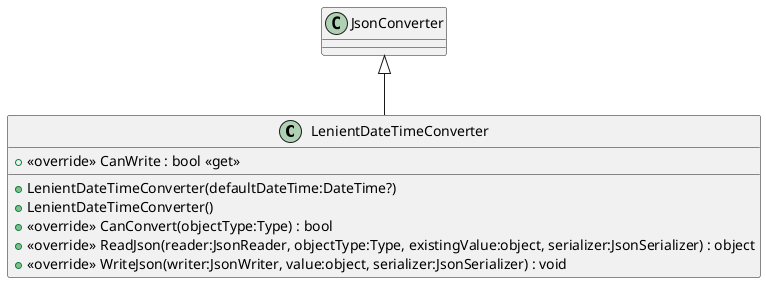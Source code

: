 @startuml
class LenientDateTimeConverter {
    + LenientDateTimeConverter(defaultDateTime:DateTime?)
    + LenientDateTimeConverter()
    + <<override>> CanConvert(objectType:Type) : bool
    + <<override>> ReadJson(reader:JsonReader, objectType:Type, existingValue:object, serializer:JsonSerializer) : object
    + <<override>> CanWrite : bool <<get>>
    + <<override>> WriteJson(writer:JsonWriter, value:object, serializer:JsonSerializer) : void
}
JsonConverter <|-- LenientDateTimeConverter
@enduml
